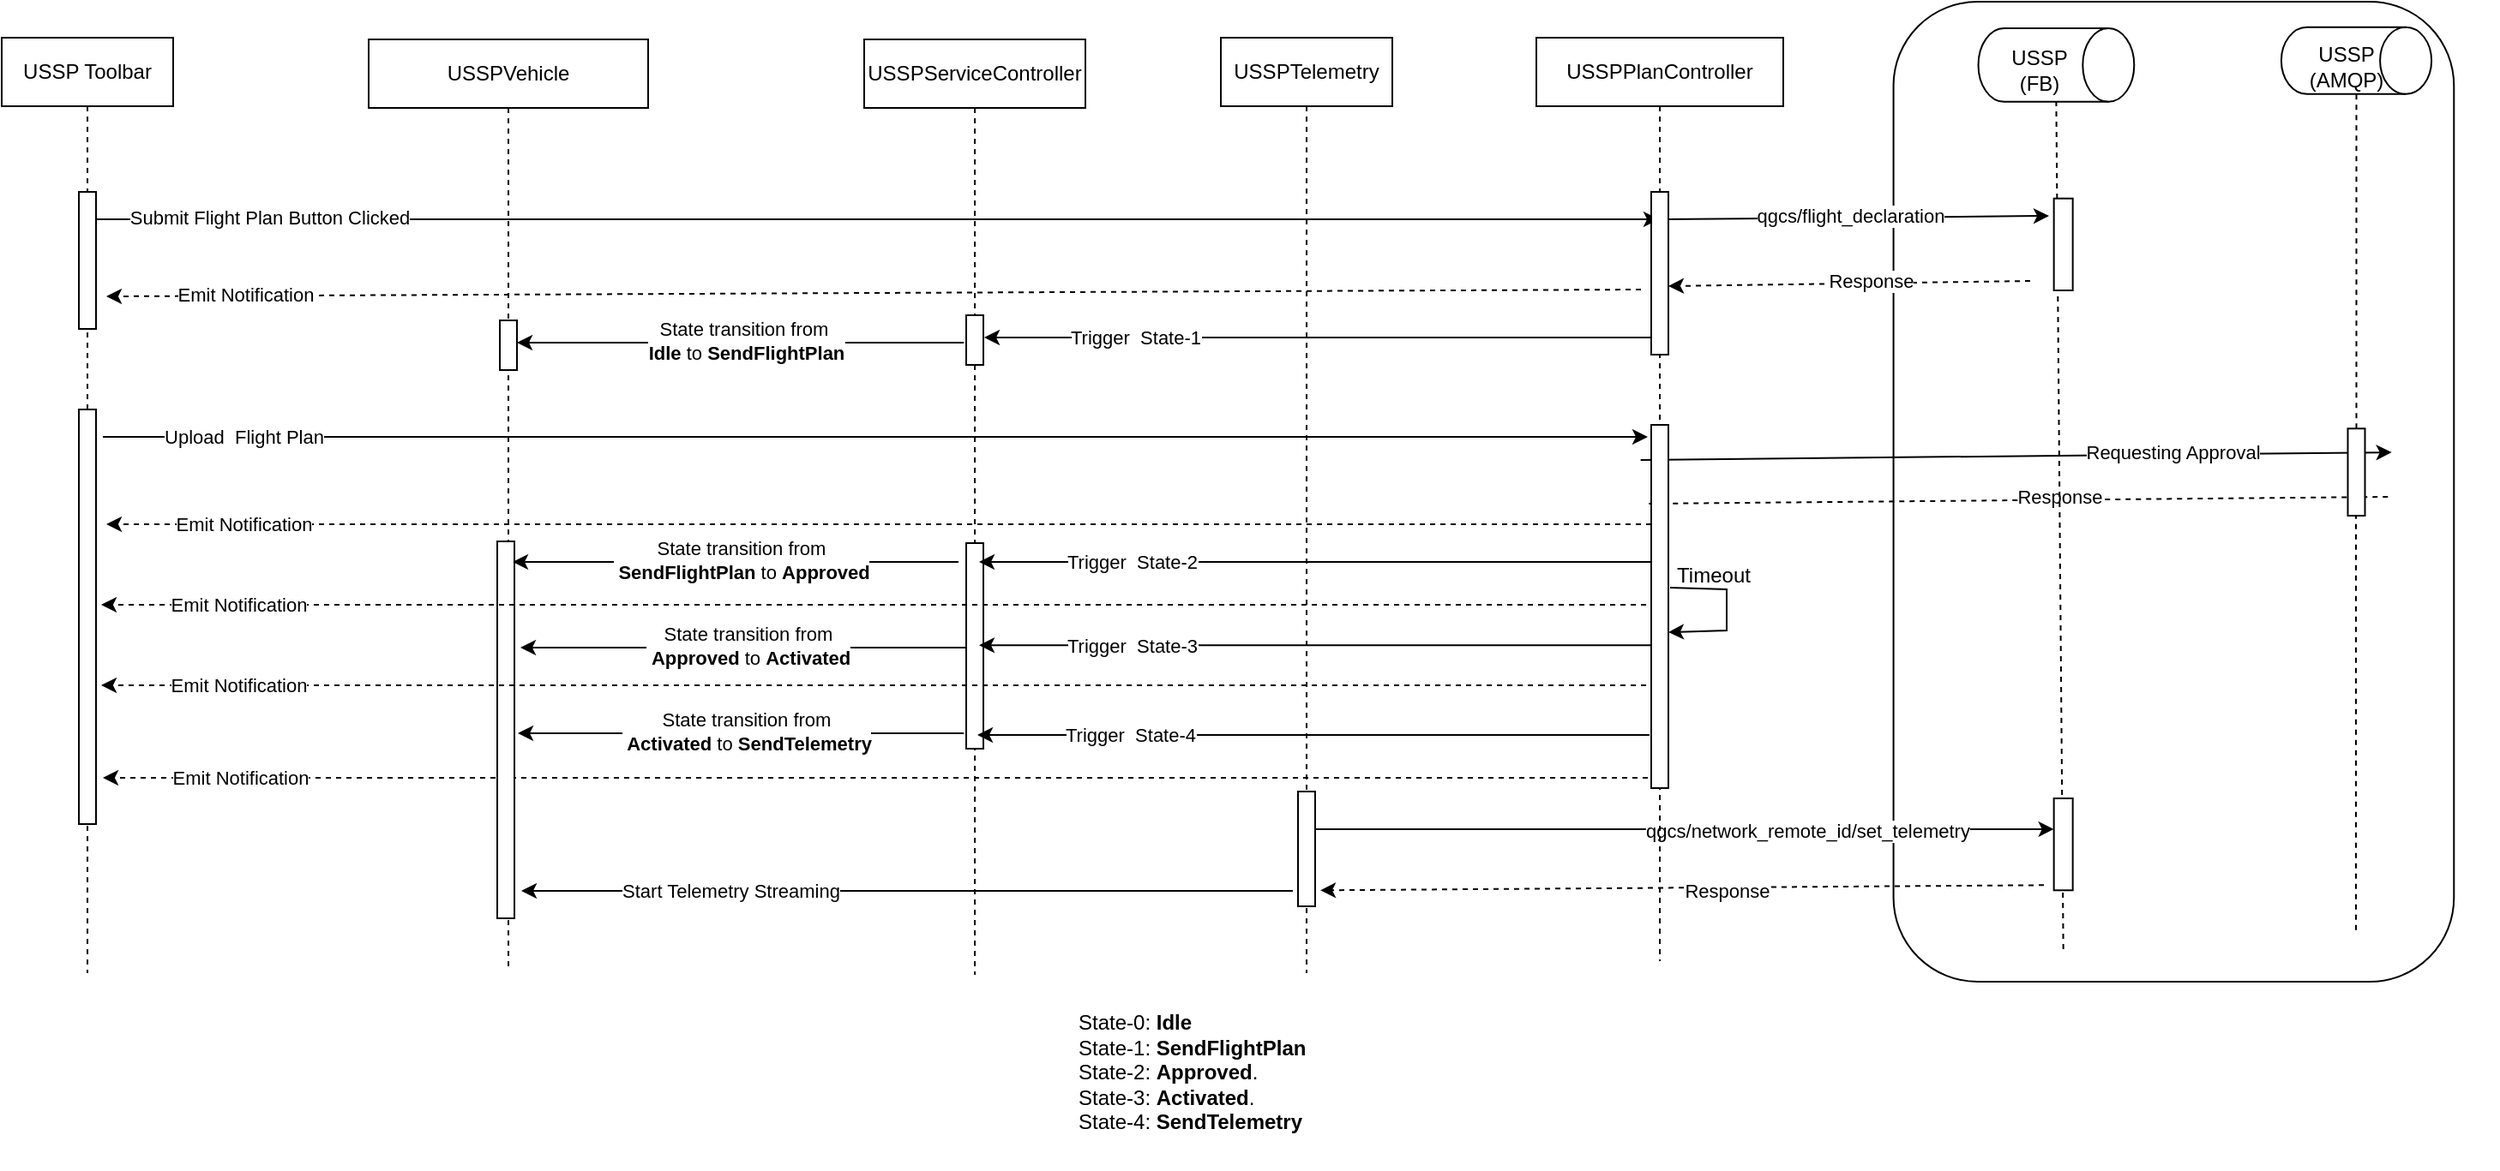 <mxfile version="22.0.3" type="device">
  <diagram name="Page-1" id="A8i_rD0HxM4u0_-H8v9l">
    <mxGraphModel dx="3054" dy="1363" grid="1" gridSize="10" guides="1" tooltips="1" connect="1" arrows="1" fold="1" page="1" pageScale="1" pageWidth="850" pageHeight="1100" math="0" shadow="0">
      <root>
        <mxCell id="0" />
        <mxCell id="1" parent="0" />
        <mxCell id="_bvY-HOa9tMMtTd_fOvo-1" value="USSPTelemetry" style="shape=umlLifeline;perimeter=lifelinePerimeter;whiteSpace=wrap;html=1;container=1;collapsible=0;recursiveResize=0;outlineConnect=0;" vertex="1" parent="1">
          <mxGeometry x="-365" y="118" width="100" height="546" as="geometry" />
        </mxCell>
        <mxCell id="_bvY-HOa9tMMtTd_fOvo-2" value="" style="html=1;points=[];perimeter=orthogonalPerimeter;outlineConnect=0;targetShapes=umlLifeline;portConstraint=eastwest;newEdgeStyle={&quot;edgeStyle&quot;:&quot;elbowEdgeStyle&quot;,&quot;elbow&quot;:&quot;vertical&quot;,&quot;curved&quot;:0,&quot;rounded&quot;:0};" vertex="1" parent="_bvY-HOa9tMMtTd_fOvo-1">
          <mxGeometry x="45" y="440" width="10" height="67" as="geometry" />
        </mxCell>
        <mxCell id="_bvY-HOa9tMMtTd_fOvo-3" value="USSPServiceController" style="shape=umlLifeline;perimeter=lifelinePerimeter;whiteSpace=wrap;html=1;container=1;collapsible=0;recursiveResize=0;outlineConnect=0;" vertex="1" parent="1">
          <mxGeometry x="-573" y="119" width="129" height="546" as="geometry" />
        </mxCell>
        <mxCell id="_bvY-HOa9tMMtTd_fOvo-4" value="" style="html=1;points=[];perimeter=orthogonalPerimeter;outlineConnect=0;targetShapes=umlLifeline;portConstraint=eastwest;newEdgeStyle={&quot;edgeStyle&quot;:&quot;elbowEdgeStyle&quot;,&quot;elbow&quot;:&quot;vertical&quot;,&quot;curved&quot;:0,&quot;rounded&quot;:0};" vertex="1" parent="_bvY-HOa9tMMtTd_fOvo-3">
          <mxGeometry x="59.5" y="161" width="10" height="29" as="geometry" />
        </mxCell>
        <mxCell id="_bvY-HOa9tMMtTd_fOvo-5" value="" style="endArrow=classic;html=1;rounded=0;" edge="1" parent="_bvY-HOa9tMMtTd_fOvo-3">
          <mxGeometry width="50" height="50" relative="1" as="geometry">
            <mxPoint x="55" y="305" as="sourcePoint" />
            <mxPoint x="-205" y="305" as="targetPoint" />
          </mxGeometry>
        </mxCell>
        <mxCell id="_bvY-HOa9tMMtTd_fOvo-6" value="&lt;div&gt;State transition from&lt;/div&gt;&lt;div&gt;&amp;nbsp;&lt;b&gt;SendFlightPlan&lt;/b&gt; to &lt;b&gt;Approved&lt;/b&gt;&lt;br&gt;&lt;/div&gt;" style="edgeLabel;html=1;align=center;verticalAlign=middle;resizable=0;points=[];" connectable="0" vertex="1" parent="_bvY-HOa9tMMtTd_fOvo-5">
          <mxGeometry x="-0.113" y="-2" relative="1" as="geometry">
            <mxPoint x="-12" y="1" as="offset" />
          </mxGeometry>
        </mxCell>
        <mxCell id="_bvY-HOa9tMMtTd_fOvo-7" value="" style="endArrow=classic;html=1;rounded=0;" edge="1" parent="_bvY-HOa9tMMtTd_fOvo-3">
          <mxGeometry width="50" height="50" relative="1" as="geometry">
            <mxPoint x="59.5" y="355" as="sourcePoint" />
            <mxPoint x="-200.5" y="355" as="targetPoint" />
          </mxGeometry>
        </mxCell>
        <mxCell id="_bvY-HOa9tMMtTd_fOvo-8" value="&lt;div&gt;State transition from&lt;/div&gt;&lt;div&gt;&amp;nbsp;&lt;b&gt;Approved&lt;/b&gt; to &lt;b&gt;Activated&lt;/b&gt;&lt;br&gt;&lt;/div&gt;" style="edgeLabel;html=1;align=center;verticalAlign=middle;resizable=0;points=[];" connectable="0" vertex="1" parent="_bvY-HOa9tMMtTd_fOvo-7">
          <mxGeometry x="-0.113" y="-2" relative="1" as="geometry">
            <mxPoint x="-12" y="1" as="offset" />
          </mxGeometry>
        </mxCell>
        <mxCell id="_bvY-HOa9tMMtTd_fOvo-9" value="" style="endArrow=classic;html=1;rounded=0;" edge="1" parent="_bvY-HOa9tMMtTd_fOvo-3">
          <mxGeometry width="50" height="50" relative="1" as="geometry">
            <mxPoint x="58" y="405" as="sourcePoint" />
            <mxPoint x="-202" y="405" as="targetPoint" />
          </mxGeometry>
        </mxCell>
        <mxCell id="_bvY-HOa9tMMtTd_fOvo-10" value="&lt;div&gt;State transition from&lt;/div&gt;&lt;div&gt;&amp;nbsp;&lt;b&gt;Activated&lt;/b&gt; to &lt;b&gt;SendTelemetry&lt;/b&gt;&lt;br&gt;&lt;/div&gt;" style="edgeLabel;html=1;align=center;verticalAlign=middle;resizable=0;points=[];" connectable="0" vertex="1" parent="_bvY-HOa9tMMtTd_fOvo-9">
          <mxGeometry x="-0.113" y="-2" relative="1" as="geometry">
            <mxPoint x="-12" y="1" as="offset" />
          </mxGeometry>
        </mxCell>
        <mxCell id="_bvY-HOa9tMMtTd_fOvo-11" value="" style="html=1;points=[];perimeter=orthogonalPerimeter;outlineConnect=0;targetShapes=umlLifeline;portConstraint=eastwest;newEdgeStyle={&quot;edgeStyle&quot;:&quot;elbowEdgeStyle&quot;,&quot;elbow&quot;:&quot;vertical&quot;,&quot;curved&quot;:0,&quot;rounded&quot;:0};" vertex="1" parent="_bvY-HOa9tMMtTd_fOvo-3">
          <mxGeometry x="59.5" y="294" width="10" height="120" as="geometry" />
        </mxCell>
        <mxCell id="_bvY-HOa9tMMtTd_fOvo-12" value="" style="endArrow=classic;html=1;rounded=0;dashed=1;" edge="1" parent="_bvY-HOa9tMMtTd_fOvo-3">
          <mxGeometry width="50" height="50" relative="1" as="geometry">
            <mxPoint x="457.0" y="431" as="sourcePoint" />
            <mxPoint x="-444" y="431" as="targetPoint" />
          </mxGeometry>
        </mxCell>
        <mxCell id="_bvY-HOa9tMMtTd_fOvo-13" value="Emit Notification" style="edgeLabel;html=1;align=center;verticalAlign=middle;resizable=0;points=[];" connectable="0" vertex="1" parent="_bvY-HOa9tMMtTd_fOvo-12">
          <mxGeometry x="-0.113" y="-2" relative="1" as="geometry">
            <mxPoint x="-422" y="2" as="offset" />
          </mxGeometry>
        </mxCell>
        <mxCell id="_bvY-HOa9tMMtTd_fOvo-14" value="USSPVehicle" style="shape=umlLifeline;perimeter=lifelinePerimeter;whiteSpace=wrap;html=1;container=1;collapsible=0;recursiveResize=0;outlineConnect=0;" vertex="1" parent="1">
          <mxGeometry x="-862" y="119" width="163" height="543" as="geometry" />
        </mxCell>
        <mxCell id="_bvY-HOa9tMMtTd_fOvo-15" value="" style="html=1;points=[];perimeter=orthogonalPerimeter;outlineConnect=0;targetShapes=umlLifeline;portConstraint=eastwest;newEdgeStyle={&quot;edgeStyle&quot;:&quot;elbowEdgeStyle&quot;,&quot;elbow&quot;:&quot;vertical&quot;,&quot;curved&quot;:0,&quot;rounded&quot;:0};" vertex="1" parent="_bvY-HOa9tMMtTd_fOvo-14">
          <mxGeometry x="75" y="293" width="10" height="220" as="geometry" />
        </mxCell>
        <mxCell id="_bvY-HOa9tMMtTd_fOvo-16" value="USSP Toolbar" style="shape=umlLifeline;perimeter=lifelinePerimeter;whiteSpace=wrap;html=1;container=1;collapsible=0;recursiveResize=0;outlineConnect=0;" vertex="1" parent="1">
          <mxGeometry x="-1076" y="118" width="100" height="546" as="geometry" />
        </mxCell>
        <mxCell id="_bvY-HOa9tMMtTd_fOvo-17" value="" style="endArrow=classic;html=1;rounded=0;" edge="1" parent="_bvY-HOa9tMMtTd_fOvo-16" target="_bvY-HOa9tMMtTd_fOvo-67">
          <mxGeometry width="50" height="50" relative="1" as="geometry">
            <mxPoint x="53" y="106" as="sourcePoint" />
            <mxPoint x="898" y="104" as="targetPoint" />
          </mxGeometry>
        </mxCell>
        <mxCell id="_bvY-HOa9tMMtTd_fOvo-18" value="Submit Flight Plan Button Clicked" style="edgeLabel;html=1;align=center;verticalAlign=middle;resizable=0;points=[];" connectable="0" vertex="1" parent="_bvY-HOa9tMMtTd_fOvo-17">
          <mxGeometry x="-0.866" y="2" relative="1" as="geometry">
            <mxPoint x="42" y="1" as="offset" />
          </mxGeometry>
        </mxCell>
        <mxCell id="_bvY-HOa9tMMtTd_fOvo-19" value="" style="html=1;points=[];perimeter=orthogonalPerimeter;outlineConnect=0;targetShapes=umlLifeline;portConstraint=eastwest;newEdgeStyle={&quot;edgeStyle&quot;:&quot;elbowEdgeStyle&quot;,&quot;elbow&quot;:&quot;vertical&quot;,&quot;curved&quot;:0,&quot;rounded&quot;:0};" vertex="1" parent="_bvY-HOa9tMMtTd_fOvo-16">
          <mxGeometry x="45" y="90" width="10" height="80" as="geometry" />
        </mxCell>
        <mxCell id="_bvY-HOa9tMMtTd_fOvo-20" value="" style="html=1;points=[];perimeter=orthogonalPerimeter;outlineConnect=0;targetShapes=umlLifeline;portConstraint=eastwest;newEdgeStyle={&quot;edgeStyle&quot;:&quot;elbowEdgeStyle&quot;,&quot;elbow&quot;:&quot;vertical&quot;,&quot;curved&quot;:0,&quot;rounded&quot;:0};" vertex="1" parent="_bvY-HOa9tMMtTd_fOvo-16">
          <mxGeometry x="45" y="217" width="10" height="242" as="geometry" />
        </mxCell>
        <mxCell id="_bvY-HOa9tMMtTd_fOvo-21" value="" style="endArrow=classic;html=1;rounded=0;dashed=1;" edge="1" parent="1">
          <mxGeometry width="50" height="50" relative="1" as="geometry">
            <mxPoint x="-120" y="265" as="sourcePoint" />
            <mxPoint x="-1015" y="269" as="targetPoint" />
          </mxGeometry>
        </mxCell>
        <mxCell id="_bvY-HOa9tMMtTd_fOvo-22" value="Emit Notification" style="edgeLabel;html=1;align=center;verticalAlign=middle;resizable=0;points=[];" connectable="0" vertex="1" parent="_bvY-HOa9tMMtTd_fOvo-21">
          <mxGeometry x="-0.113" y="-2" relative="1" as="geometry">
            <mxPoint x="-417" y="3" as="offset" />
          </mxGeometry>
        </mxCell>
        <mxCell id="_bvY-HOa9tMMtTd_fOvo-23" value="" style="endArrow=classic;html=1;rounded=0;" edge="1" parent="1">
          <mxGeometry width="50" height="50" relative="1" as="geometry">
            <mxPoint x="-114" y="293" as="sourcePoint" />
            <mxPoint x="-503" y="293" as="targetPoint" />
          </mxGeometry>
        </mxCell>
        <mxCell id="_bvY-HOa9tMMtTd_fOvo-24" value="Trigger&amp;nbsp; State-1" style="edgeLabel;html=1;align=center;verticalAlign=middle;resizable=0;points=[];" connectable="0" vertex="1" parent="_bvY-HOa9tMMtTd_fOvo-23">
          <mxGeometry x="-0.113" y="-2" relative="1" as="geometry">
            <mxPoint x="-129" y="2" as="offset" />
          </mxGeometry>
        </mxCell>
        <mxCell id="_bvY-HOa9tMMtTd_fOvo-25" value="" style="endArrow=classic;html=1;rounded=0;" edge="1" parent="1">
          <mxGeometry width="50" height="50" relative="1" as="geometry">
            <mxPoint x="-1017" y="351" as="sourcePoint" />
            <mxPoint x="-116" y="351" as="targetPoint" />
          </mxGeometry>
        </mxCell>
        <mxCell id="_bvY-HOa9tMMtTd_fOvo-26" value="Upload&amp;nbsp; Flight Plan" style="edgeLabel;html=1;align=center;verticalAlign=middle;resizable=0;points=[];" connectable="0" vertex="1" parent="_bvY-HOa9tMMtTd_fOvo-25">
          <mxGeometry x="-0.866" y="2" relative="1" as="geometry">
            <mxPoint x="21" y="2" as="offset" />
          </mxGeometry>
        </mxCell>
        <mxCell id="_bvY-HOa9tMMtTd_fOvo-27" value="" style="endArrow=classic;html=1;rounded=0;dashed=1;" edge="1" parent="1">
          <mxGeometry width="50" height="50" relative="1" as="geometry">
            <mxPoint x="-114.0" y="402" as="sourcePoint" />
            <mxPoint x="-1015" y="402" as="targetPoint" />
          </mxGeometry>
        </mxCell>
        <mxCell id="_bvY-HOa9tMMtTd_fOvo-28" value="Emit Notification" style="edgeLabel;html=1;align=center;verticalAlign=middle;resizable=0;points=[];" connectable="0" vertex="1" parent="_bvY-HOa9tMMtTd_fOvo-27">
          <mxGeometry x="-0.113" y="-2" relative="1" as="geometry">
            <mxPoint x="-422" y="2" as="offset" />
          </mxGeometry>
        </mxCell>
        <mxCell id="_bvY-HOa9tMMtTd_fOvo-29" value="" style="group" connectable="0" vertex="1" parent="1">
          <mxGeometry x="57" y="119" width="323" height="553" as="geometry" />
        </mxCell>
        <mxCell id="_bvY-HOa9tMMtTd_fOvo-30" value="" style="group" connectable="0" vertex="1" parent="_bvY-HOa9tMMtTd_fOvo-29">
          <mxGeometry width="323" height="550" as="geometry" />
        </mxCell>
        <mxCell id="_bvY-HOa9tMMtTd_fOvo-31" value="" style="rounded=1;whiteSpace=wrap;html=1;" vertex="1" parent="_bvY-HOa9tMMtTd_fOvo-30">
          <mxGeometry x="-29.714" y="-22.01" width="326.852" height="572.01" as="geometry" />
        </mxCell>
        <mxCell id="_bvY-HOa9tMMtTd_fOvo-32" value="" style="shape=cylinder3;whiteSpace=wrap;html=1;boundedLbl=1;backgroundOutline=1;size=15;rotation=90;" vertex="1" parent="_bvY-HOa9tMMtTd_fOvo-30">
          <mxGeometry x="43.745" y="-30.488" width="42.92" height="90.888" as="geometry" />
        </mxCell>
        <mxCell id="_bvY-HOa9tMMtTd_fOvo-33" value="&lt;div&gt;USSP&lt;/div&gt;&lt;div&gt;(FB)&lt;/div&gt;" style="text;html=1;align=center;verticalAlign=middle;resizable=0;points=[];autosize=1;strokeColor=none;fillColor=none;" vertex="1" parent="_bvY-HOa9tMMtTd_fOvo-30">
          <mxGeometry x="25.312" y="-2.015" width="60" height="40" as="geometry" />
        </mxCell>
        <mxCell id="_bvY-HOa9tMMtTd_fOvo-34" value="" style="endArrow=classic;html=1;rounded=0;dashed=1;" edge="1" parent="_bvY-HOa9tMMtTd_fOvo-30">
          <mxGeometry width="50" height="50" relative="1" as="geometry">
            <mxPoint x="258.62" y="267" as="sourcePoint" />
            <mxPoint x="-172.78" y="271" as="targetPoint" />
          </mxGeometry>
        </mxCell>
        <mxCell id="_bvY-HOa9tMMtTd_fOvo-35" value="Response" style="edgeLabel;html=1;align=center;verticalAlign=middle;resizable=0;points=[];" connectable="0" vertex="1" parent="_bvY-HOa9tMMtTd_fOvo-34">
          <mxGeometry x="-0.113" y="-2" relative="1" as="geometry">
            <mxPoint as="offset" />
          </mxGeometry>
        </mxCell>
        <mxCell id="_bvY-HOa9tMMtTd_fOvo-36" value="" style="endArrow=classic;html=1;rounded=0;" edge="1" parent="_bvY-HOa9tMMtTd_fOvo-30">
          <mxGeometry width="50" height="50" relative="1" as="geometry">
            <mxPoint x="-177.182" y="245.462" as="sourcePoint" />
            <mxPoint x="260.821" y="241.001" as="targetPoint" />
          </mxGeometry>
        </mxCell>
        <mxCell id="_bvY-HOa9tMMtTd_fOvo-37" value="Requesting Approval" style="edgeLabel;html=1;align=center;verticalAlign=middle;resizable=0;points=[];" connectable="0" vertex="1" parent="_bvY-HOa9tMMtTd_fOvo-36">
          <mxGeometry x="-0.031" y="1" relative="1" as="geometry">
            <mxPoint x="98" y="-2" as="offset" />
          </mxGeometry>
        </mxCell>
        <mxCell id="_bvY-HOa9tMMtTd_fOvo-38" value="" style="endArrow=none;dashed=1;html=1;rounded=0;entryX=1;entryY=0.5;entryDx=0;entryDy=0;entryPerimeter=0;" edge="1" parent="_bvY-HOa9tMMtTd_fOvo-29" target="_bvY-HOa9tMMtTd_fOvo-32">
          <mxGeometry width="50" height="50" relative="1" as="geometry">
            <mxPoint x="69.332" y="531" as="sourcePoint" />
            <mxPoint x="58.327" y="69.029" as="targetPoint" />
          </mxGeometry>
        </mxCell>
        <mxCell id="_bvY-HOa9tMMtTd_fOvo-39" value="" style="html=1;points=[];perimeter=orthogonalPerimeter;outlineConnect=0;targetShapes=umlLifeline;portConstraint=eastwest;newEdgeStyle={&quot;edgeStyle&quot;:&quot;elbowEdgeStyle&quot;,&quot;elbow&quot;:&quot;vertical&quot;,&quot;curved&quot;:0,&quot;rounded&quot;:0};" vertex="1" parent="_bvY-HOa9tMMtTd_fOvo-29">
          <mxGeometry x="63.83" y="92.854" width="11.005" height="53.649" as="geometry" />
        </mxCell>
        <mxCell id="_bvY-HOa9tMMtTd_fOvo-40" value="" style="html=1;points=[];perimeter=orthogonalPerimeter;outlineConnect=0;targetShapes=umlLifeline;portConstraint=eastwest;newEdgeStyle={&quot;edgeStyle&quot;:&quot;elbowEdgeStyle&quot;,&quot;elbow&quot;:&quot;vertical&quot;,&quot;curved&quot;:0,&quot;rounded&quot;:0};" vertex="1" parent="_bvY-HOa9tMMtTd_fOvo-29">
          <mxGeometry x="63.83" y="443.004" width="11.005" height="53.649" as="geometry" />
        </mxCell>
        <mxCell id="_bvY-HOa9tMMtTd_fOvo-41" value="" style="endArrow=classic;html=1;rounded=0;dashed=1;" edge="1" parent="1" source="_bvY-HOa9tMMtTd_fOvo-44" target="_bvY-HOa9tMMtTd_fOvo-14">
          <mxGeometry width="50" height="50" relative="1" as="geometry">
            <mxPoint x="-515" y="296" as="sourcePoint" />
            <mxPoint x="-741" y="296" as="targetPoint" />
          </mxGeometry>
        </mxCell>
        <mxCell id="_bvY-HOa9tMMtTd_fOvo-42" value="" style="endArrow=classic;html=1;rounded=0;" edge="1" parent="1" target="_bvY-HOa9tMMtTd_fOvo-44">
          <mxGeometry width="50" height="50" relative="1" as="geometry">
            <mxPoint x="-515" y="296" as="sourcePoint" />
            <mxPoint x="-781" y="296" as="targetPoint" />
          </mxGeometry>
        </mxCell>
        <mxCell id="_bvY-HOa9tMMtTd_fOvo-43" value="&lt;div&gt;State transition from&amp;nbsp;&lt;/div&gt;&lt;div&gt;&lt;b&gt;Idle&lt;/b&gt; to &lt;b&gt;SendFlightPlan&lt;/b&gt;&lt;/div&gt;" style="edgeLabel;html=1;align=center;verticalAlign=middle;resizable=0;points=[];" connectable="0" vertex="1" parent="_bvY-HOa9tMMtTd_fOvo-42">
          <mxGeometry x="-0.113" y="-2" relative="1" as="geometry">
            <mxPoint x="-12" y="1" as="offset" />
          </mxGeometry>
        </mxCell>
        <mxCell id="_bvY-HOa9tMMtTd_fOvo-44" value="" style="html=1;points=[];perimeter=orthogonalPerimeter;outlineConnect=0;targetShapes=umlLifeline;portConstraint=eastwest;newEdgeStyle={&quot;edgeStyle&quot;:&quot;elbowEdgeStyle&quot;,&quot;elbow&quot;:&quot;vertical&quot;,&quot;curved&quot;:0,&quot;rounded&quot;:0};" vertex="1" parent="1">
          <mxGeometry x="-785.5" y="283" width="10" height="29" as="geometry" />
        </mxCell>
        <mxCell id="_bvY-HOa9tMMtTd_fOvo-45" value="" style="endArrow=classic;html=1;rounded=0;entryX=0.535;entryY=0.261;entryDx=0;entryDy=0;entryPerimeter=0;" edge="1" parent="1">
          <mxGeometry width="50" height="50" relative="1" as="geometry">
            <mxPoint x="-114" y="424" as="sourcePoint" />
            <mxPoint x="-506" y="424" as="targetPoint" />
          </mxGeometry>
        </mxCell>
        <mxCell id="_bvY-HOa9tMMtTd_fOvo-46" value="Trigger&amp;nbsp; State-2" style="edgeLabel;html=1;align=center;verticalAlign=middle;resizable=0;points=[];" connectable="0" vertex="1" parent="_bvY-HOa9tMMtTd_fOvo-45">
          <mxGeometry x="-0.113" y="-2" relative="1" as="geometry">
            <mxPoint x="-129" y="2" as="offset" />
          </mxGeometry>
        </mxCell>
        <mxCell id="_bvY-HOa9tMMtTd_fOvo-47" value="" style="endArrow=classic;html=1;rounded=0;entryX=0.535;entryY=0.261;entryDx=0;entryDy=0;entryPerimeter=0;" edge="1" parent="1">
          <mxGeometry width="50" height="50" relative="1" as="geometry">
            <mxPoint x="-114" y="472.57" as="sourcePoint" />
            <mxPoint x="-506" y="472.57" as="targetPoint" />
          </mxGeometry>
        </mxCell>
        <mxCell id="_bvY-HOa9tMMtTd_fOvo-48" value="Trigger&amp;nbsp; State-3" style="edgeLabel;html=1;align=center;verticalAlign=middle;resizable=0;points=[];" connectable="0" vertex="1" parent="_bvY-HOa9tMMtTd_fOvo-47">
          <mxGeometry x="-0.113" y="-2" relative="1" as="geometry">
            <mxPoint x="-129" y="2" as="offset" />
          </mxGeometry>
        </mxCell>
        <mxCell id="_bvY-HOa9tMMtTd_fOvo-49" value="" style="endArrow=classic;html=1;rounded=0;entryX=0.535;entryY=0.261;entryDx=0;entryDy=0;entryPerimeter=0;" edge="1" parent="1">
          <mxGeometry width="50" height="50" relative="1" as="geometry">
            <mxPoint x="-115" y="525" as="sourcePoint" />
            <mxPoint x="-507" y="525" as="targetPoint" />
          </mxGeometry>
        </mxCell>
        <mxCell id="_bvY-HOa9tMMtTd_fOvo-50" value="Trigger&amp;nbsp; State-4" style="edgeLabel;html=1;align=center;verticalAlign=middle;resizable=0;points=[];" connectable="0" vertex="1" parent="_bvY-HOa9tMMtTd_fOvo-49">
          <mxGeometry x="-0.113" y="-2" relative="1" as="geometry">
            <mxPoint x="-129" y="2" as="offset" />
          </mxGeometry>
        </mxCell>
        <mxCell id="_bvY-HOa9tMMtTd_fOvo-51" value="" style="endArrow=classic;html=1;rounded=0;dashed=1;" edge="1" parent="1">
          <mxGeometry width="50" height="50" relative="1" as="geometry">
            <mxPoint x="-117.0" y="449" as="sourcePoint" />
            <mxPoint x="-1018" y="449" as="targetPoint" />
          </mxGeometry>
        </mxCell>
        <mxCell id="_bvY-HOa9tMMtTd_fOvo-52" value="Emit Notification" style="edgeLabel;html=1;align=center;verticalAlign=middle;resizable=0;points=[];" connectable="0" vertex="1" parent="_bvY-HOa9tMMtTd_fOvo-51">
          <mxGeometry x="-0.113" y="-2" relative="1" as="geometry">
            <mxPoint x="-422" y="2" as="offset" />
          </mxGeometry>
        </mxCell>
        <mxCell id="_bvY-HOa9tMMtTd_fOvo-53" value="" style="endArrow=classic;html=1;rounded=0;dashed=1;" edge="1" parent="1">
          <mxGeometry width="50" height="50" relative="1" as="geometry">
            <mxPoint x="-117.0" y="496" as="sourcePoint" />
            <mxPoint x="-1018" y="496" as="targetPoint" />
          </mxGeometry>
        </mxCell>
        <mxCell id="_bvY-HOa9tMMtTd_fOvo-54" value="Emit Notification" style="edgeLabel;html=1;align=center;verticalAlign=middle;resizable=0;points=[];" connectable="0" vertex="1" parent="_bvY-HOa9tMMtTd_fOvo-53">
          <mxGeometry x="-0.113" y="-2" relative="1" as="geometry">
            <mxPoint x="-422" y="2" as="offset" />
          </mxGeometry>
        </mxCell>
        <mxCell id="_bvY-HOa9tMMtTd_fOvo-55" value="&lt;div align=&quot;left&quot;&gt;State-0: &lt;b&gt;Idle&lt;/b&gt;&lt;/div&gt;&lt;div align=&quot;left&quot;&gt;State-1: &lt;b&gt;SendFlightPlan&lt;/b&gt;&lt;/div&gt;&lt;div align=&quot;left&quot;&gt;State-2: &lt;b&gt;Approved&lt;/b&gt;.&lt;/div&gt;&lt;div align=&quot;left&quot;&gt;State-3: &lt;b&gt;Activated&lt;/b&gt;.&lt;/div&gt;&lt;div align=&quot;left&quot;&gt;State-4: &lt;b&gt;SendTelemetry&lt;/b&gt;&lt;br&gt;&lt;/div&gt;&lt;div align=&quot;left&quot;&gt;&lt;br&gt;&lt;/div&gt;" style="text;html=1;align=left;verticalAlign=middle;resizable=0;points=[];autosize=1;strokeColor=none;fillColor=none;" vertex="1" parent="1">
          <mxGeometry x="-450" y="680" width="150" height="98" as="geometry" />
        </mxCell>
        <mxCell id="_bvY-HOa9tMMtTd_fOvo-56" value="" style="endArrow=classic;html=1;rounded=0;entryX=0.535;entryY=0.261;entryDx=0;entryDy=0;entryPerimeter=0;" edge="1" parent="1">
          <mxGeometry width="50" height="50" relative="1" as="geometry">
            <mxPoint x="-323" y="616" as="sourcePoint" />
            <mxPoint x="-773" y="616" as="targetPoint" />
          </mxGeometry>
        </mxCell>
        <mxCell id="_bvY-HOa9tMMtTd_fOvo-57" value="Start Telemetry Streaming" style="edgeLabel;html=1;align=center;verticalAlign=middle;resizable=0;points=[];" connectable="0" vertex="1" parent="_bvY-HOa9tMMtTd_fOvo-56">
          <mxGeometry x="-0.113" y="-2" relative="1" as="geometry">
            <mxPoint x="-129" y="2" as="offset" />
          </mxGeometry>
        </mxCell>
        <mxCell id="_bvY-HOa9tMMtTd_fOvo-58" value="" style="endArrow=classic;html=1;rounded=0;exitX=1;exitY=0.328;exitDx=0;exitDy=0;exitPerimeter=0;" edge="1" parent="1" source="_bvY-HOa9tMMtTd_fOvo-2" target="_bvY-HOa9tMMtTd_fOvo-40">
          <mxGeometry width="50" height="50" relative="1" as="geometry">
            <mxPoint x="-309" y="575" as="sourcePoint" />
            <mxPoint x="106" y="575" as="targetPoint" />
          </mxGeometry>
        </mxCell>
        <mxCell id="_bvY-HOa9tMMtTd_fOvo-59" value="qgcs/network_remote_id/set_telemetry" style="edgeLabel;html=1;align=center;verticalAlign=middle;resizable=0;points=[];" connectable="0" vertex="1" parent="_bvY-HOa9tMMtTd_fOvo-58">
          <mxGeometry x="-0.031" y="1" relative="1" as="geometry">
            <mxPoint x="78" y="2" as="offset" />
          </mxGeometry>
        </mxCell>
        <mxCell id="_bvY-HOa9tMMtTd_fOvo-60" value="" style="group" connectable="0" vertex="1" parent="1">
          <mxGeometry x="238" y="117" width="118.5" height="533" as="geometry" />
        </mxCell>
        <mxCell id="_bvY-HOa9tMMtTd_fOvo-61" value="" style="group" connectable="0" vertex="1" parent="_bvY-HOa9tMMtTd_fOvo-60">
          <mxGeometry width="118.5" height="38.118" as="geometry" />
        </mxCell>
        <mxCell id="_bvY-HOa9tMMtTd_fOvo-62" value="" style="shape=cylinder3;whiteSpace=wrap;html=1;boundedLbl=1;backgroundOutline=1;size=15;rotation=90;" vertex="1" parent="_bvY-HOa9tMMtTd_fOvo-61">
          <mxGeometry x="39.75" y="-29.385" width="39" height="87.601" as="geometry" />
        </mxCell>
        <mxCell id="_bvY-HOa9tMMtTd_fOvo-63" value="&lt;div&gt;USSP&lt;/div&gt;&lt;div&gt;(AMQP)&lt;/div&gt;" style="text;html=1;align=center;verticalAlign=middle;resizable=0;points=[];autosize=1;strokeColor=none;fillColor=none;" vertex="1" parent="_bvY-HOa9tMMtTd_fOvo-61">
          <mxGeometry x="18" y="-2.261" width="70" height="40" as="geometry" />
        </mxCell>
        <mxCell id="_bvY-HOa9tMMtTd_fOvo-64" value="" style="endArrow=none;dashed=1;html=1;rounded=0;entryX=1;entryY=0.5;entryDx=0;entryDy=0;entryPerimeter=0;" edge="1" parent="_bvY-HOa9tMMtTd_fOvo-60" source="_bvY-HOa9tMMtTd_fOvo-66" target="_bvY-HOa9tMMtTd_fOvo-62">
          <mxGeometry width="50" height="50" relative="1" as="geometry">
            <mxPoint x="65" y="533" as="sourcePoint" />
            <mxPoint x="53" y="66.533" as="targetPoint" />
          </mxGeometry>
        </mxCell>
        <mxCell id="_bvY-HOa9tMMtTd_fOvo-65" value="" style="endArrow=none;dashed=1;html=1;rounded=0;" edge="1" parent="_bvY-HOa9tMMtTd_fOvo-60" target="_bvY-HOa9tMMtTd_fOvo-66">
          <mxGeometry width="50" height="50" relative="1" as="geometry">
            <mxPoint x="59" y="521.896" as="sourcePoint" />
            <mxPoint x="297" y="152.43" as="targetPoint" />
            <Array as="points">
              <mxPoint x="59" y="354.324" />
            </Array>
          </mxGeometry>
        </mxCell>
        <mxCell id="_bvY-HOa9tMMtTd_fOvo-66" value="" style="html=1;points=[];perimeter=orthogonalPerimeter;outlineConnect=0;targetShapes=umlLifeline;portConstraint=eastwest;newEdgeStyle={&quot;edgeStyle&quot;:&quot;elbowEdgeStyle&quot;,&quot;elbow&quot;:&quot;vertical&quot;,&quot;curved&quot;:0,&quot;rounded&quot;:0};" vertex="1" parent="_bvY-HOa9tMMtTd_fOvo-60">
          <mxGeometry x="54.25" y="229.15" width="10" height="50.85" as="geometry" />
        </mxCell>
        <mxCell id="_bvY-HOa9tMMtTd_fOvo-67" value="USSPPlanController" style="shape=umlLifeline;perimeter=lifelinePerimeter;whiteSpace=wrap;html=1;container=1;collapsible=0;recursiveResize=0;outlineConnect=0;" vertex="1" parent="1">
          <mxGeometry x="-181" y="118" width="144" height="539" as="geometry" />
        </mxCell>
        <mxCell id="_bvY-HOa9tMMtTd_fOvo-68" value="" style="endArrow=classic;html=1;rounded=0;dashed=1;" edge="1" parent="_bvY-HOa9tMMtTd_fOvo-67">
          <mxGeometry width="50" height="50" relative="1" as="geometry">
            <mxPoint x="296" y="494.65" as="sourcePoint" />
            <mxPoint x="-126" y="497.65" as="targetPoint" />
          </mxGeometry>
        </mxCell>
        <mxCell id="_bvY-HOa9tMMtTd_fOvo-69" value="Response" style="edgeLabel;html=1;align=center;verticalAlign=middle;resizable=0;points=[];" connectable="0" vertex="1" parent="_bvY-HOa9tMMtTd_fOvo-68">
          <mxGeometry x="-0.113" y="-2" relative="1" as="geometry">
            <mxPoint x="2" y="4" as="offset" />
          </mxGeometry>
        </mxCell>
        <mxCell id="_bvY-HOa9tMMtTd_fOvo-70" value="" style="endArrow=classic;html=1;rounded=0;" edge="1" parent="_bvY-HOa9tMMtTd_fOvo-67">
          <mxGeometry width="50" height="50" relative="1" as="geometry">
            <mxPoint x="74" y="106" as="sourcePoint" />
            <mxPoint x="299" y="104" as="targetPoint" />
          </mxGeometry>
        </mxCell>
        <mxCell id="_bvY-HOa9tMMtTd_fOvo-71" value="Post Flight Plan" style="edgeLabel;html=1;align=center;verticalAlign=middle;resizable=0;points=[];" connectable="0" vertex="1" parent="_bvY-HOa9tMMtTd_fOvo-70">
          <mxGeometry x="-0.031" y="1" relative="1" as="geometry">
            <mxPoint as="offset" />
          </mxGeometry>
        </mxCell>
        <mxCell id="_bvY-HOa9tMMtTd_fOvo-72" value="" style="html=1;points=[];perimeter=orthogonalPerimeter;outlineConnect=0;targetShapes=umlLifeline;portConstraint=eastwest;newEdgeStyle={&quot;edgeStyle&quot;:&quot;elbowEdgeStyle&quot;,&quot;elbow&quot;:&quot;vertical&quot;,&quot;curved&quot;:0,&quot;rounded&quot;:0};" vertex="1" parent="_bvY-HOa9tMMtTd_fOvo-67">
          <mxGeometry x="67" y="90" width="10" height="95" as="geometry" />
        </mxCell>
        <mxCell id="_bvY-HOa9tMMtTd_fOvo-73" value="" style="html=1;points=[];perimeter=orthogonalPerimeter;outlineConnect=0;targetShapes=umlLifeline;portConstraint=eastwest;newEdgeStyle={&quot;edgeStyle&quot;:&quot;elbowEdgeStyle&quot;,&quot;elbow&quot;:&quot;vertical&quot;,&quot;curved&quot;:0,&quot;rounded&quot;:0};" vertex="1" parent="_bvY-HOa9tMMtTd_fOvo-67">
          <mxGeometry x="67" y="226" width="10" height="212" as="geometry" />
        </mxCell>
        <mxCell id="_bvY-HOa9tMMtTd_fOvo-74" value="" style="endArrow=classic;html=1;rounded=0;" edge="1" parent="_bvY-HOa9tMMtTd_fOvo-67">
          <mxGeometry width="50" height="50" relative="1" as="geometry">
            <mxPoint x="78" y="321" as="sourcePoint" />
            <mxPoint x="77" y="347" as="targetPoint" />
            <Array as="points">
              <mxPoint x="111" y="322" />
              <mxPoint x="111" y="346" />
            </Array>
          </mxGeometry>
        </mxCell>
        <mxCell id="_bvY-HOa9tMMtTd_fOvo-75" value="Timeout" style="text;html=1;align=center;verticalAlign=middle;resizable=0;points=[];autosize=1;strokeColor=none;fillColor=none;" vertex="1" parent="_bvY-HOa9tMMtTd_fOvo-67">
          <mxGeometry x="72" y="301" width="61" height="26" as="geometry" />
        </mxCell>
        <mxCell id="_bvY-HOa9tMMtTd_fOvo-76" value="" style="endArrow=classic;html=1;rounded=0;dashed=1;" edge="1" parent="_bvY-HOa9tMMtTd_fOvo-67">
          <mxGeometry width="50" height="50" relative="1" as="geometry">
            <mxPoint x="288" y="142" as="sourcePoint" />
            <mxPoint x="77" y="145" as="targetPoint" />
          </mxGeometry>
        </mxCell>
        <mxCell id="_bvY-HOa9tMMtTd_fOvo-77" value="Response" style="edgeLabel;html=1;align=center;verticalAlign=middle;resizable=0;points=[];" connectable="0" vertex="1" parent="_bvY-HOa9tMMtTd_fOvo-76">
          <mxGeometry x="-0.113" y="-2" relative="1" as="geometry">
            <mxPoint as="offset" />
          </mxGeometry>
        </mxCell>
        <mxCell id="_bvY-HOa9tMMtTd_fOvo-78" value="&lt;div tabindex=&quot;0&quot; role=&quot;button&quot; style=&quot;font-size: 11px;&quot;&gt;&lt;div class=&quot;sc-hHOBiw iHxTBu&quot; style=&quot;font-size: 11px;&quot;&gt;qgcs/flight_declaration&lt;/div&gt;&lt;/div&gt;" style="edgeLabel;html=1;align=center;verticalAlign=middle;resizable=0;points=[];" connectable="0" vertex="1" parent="1">
          <mxGeometry x="1.987" y="222.031" as="geometry" />
        </mxCell>
      </root>
    </mxGraphModel>
  </diagram>
</mxfile>
